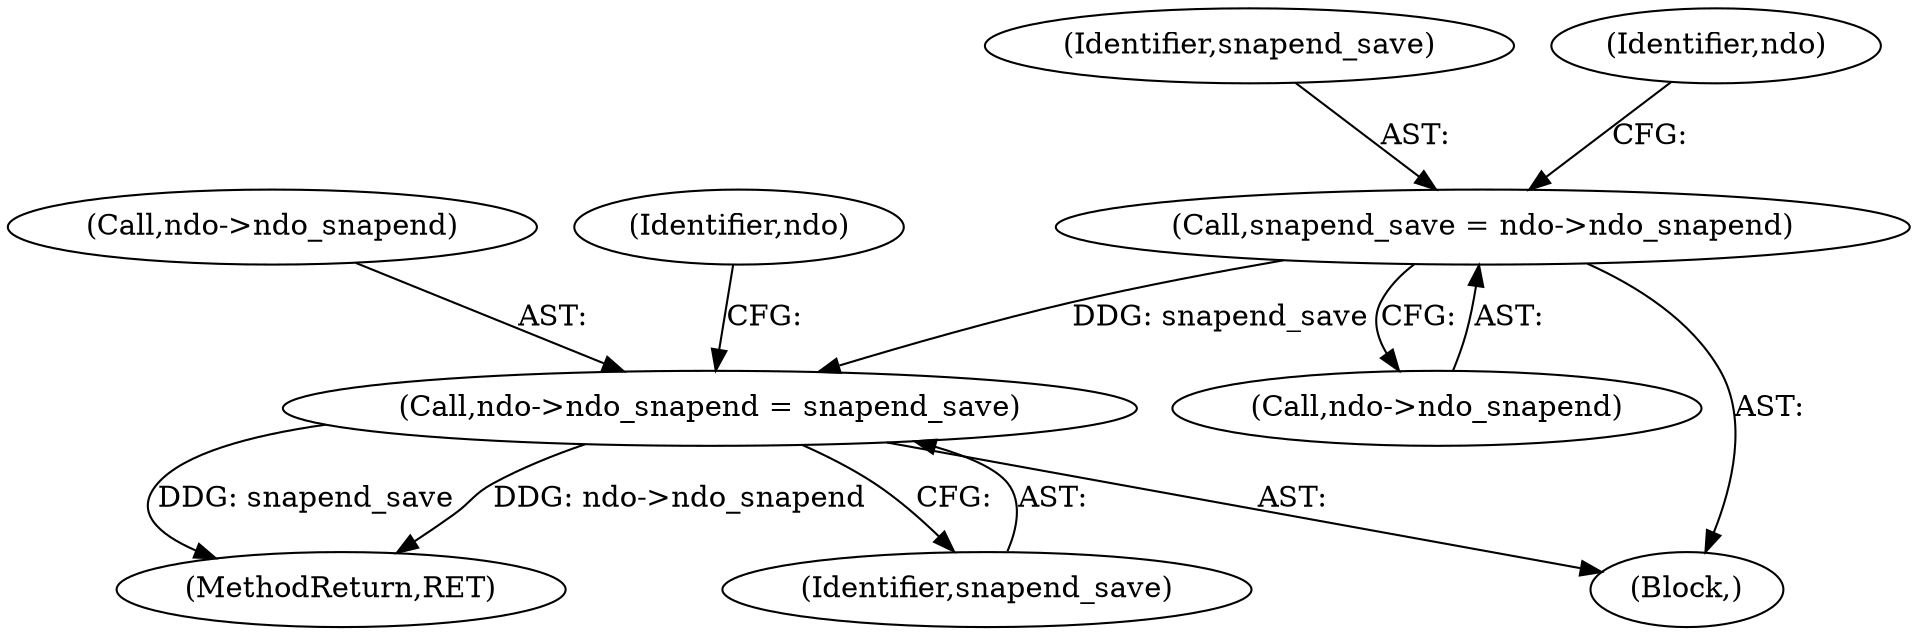 digraph "0_tcpdump_2b62d1dda41590db29368ec7ba5f4faf3464765a@pointer" {
"1000954" [label="(Call,snapend_save = ndo->ndo_snapend)"];
"1000967" [label="(Call,ndo->ndo_snapend = snapend_save)"];
"1000967" [label="(Call,ndo->ndo_snapend = snapend_save)"];
"1000955" [label="(Identifier,snapend_save)"];
"1001245" [label="(MethodReturn,RET)"];
"1000968" [label="(Call,ndo->ndo_snapend)"];
"1000954" [label="(Call,snapend_save = ndo->ndo_snapend)"];
"1000976" [label="(Identifier,ndo)"];
"1000956" [label="(Call,ndo->ndo_snapend)"];
"1000971" [label="(Identifier,snapend_save)"];
"1000960" [label="(Identifier,ndo)"];
"1000941" [label="(Block,)"];
"1000954" -> "1000941"  [label="AST: "];
"1000954" -> "1000956"  [label="CFG: "];
"1000955" -> "1000954"  [label="AST: "];
"1000956" -> "1000954"  [label="AST: "];
"1000960" -> "1000954"  [label="CFG: "];
"1000954" -> "1000967"  [label="DDG: snapend_save"];
"1000967" -> "1000941"  [label="AST: "];
"1000967" -> "1000971"  [label="CFG: "];
"1000968" -> "1000967"  [label="AST: "];
"1000971" -> "1000967"  [label="AST: "];
"1000976" -> "1000967"  [label="CFG: "];
"1000967" -> "1001245"  [label="DDG: snapend_save"];
"1000967" -> "1001245"  [label="DDG: ndo->ndo_snapend"];
}
